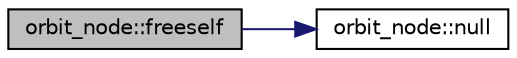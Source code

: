 digraph "orbit_node::freeself"
{
  edge [fontname="Helvetica",fontsize="10",labelfontname="Helvetica",labelfontsize="10"];
  node [fontname="Helvetica",fontsize="10",shape=record];
  rankdir="LR";
  Node7 [label="orbit_node::freeself",height=0.2,width=0.4,color="black", fillcolor="grey75", style="filled", fontcolor="black"];
  Node7 -> Node8 [color="midnightblue",fontsize="10",style="solid",fontname="Helvetica"];
  Node8 [label="orbit_node::null",height=0.2,width=0.4,color="black", fillcolor="white", style="filled",URL="$de/df0/classorbit__node.html#aa61b03672f85f0cc9cac8cc1157a42d0"];
}
